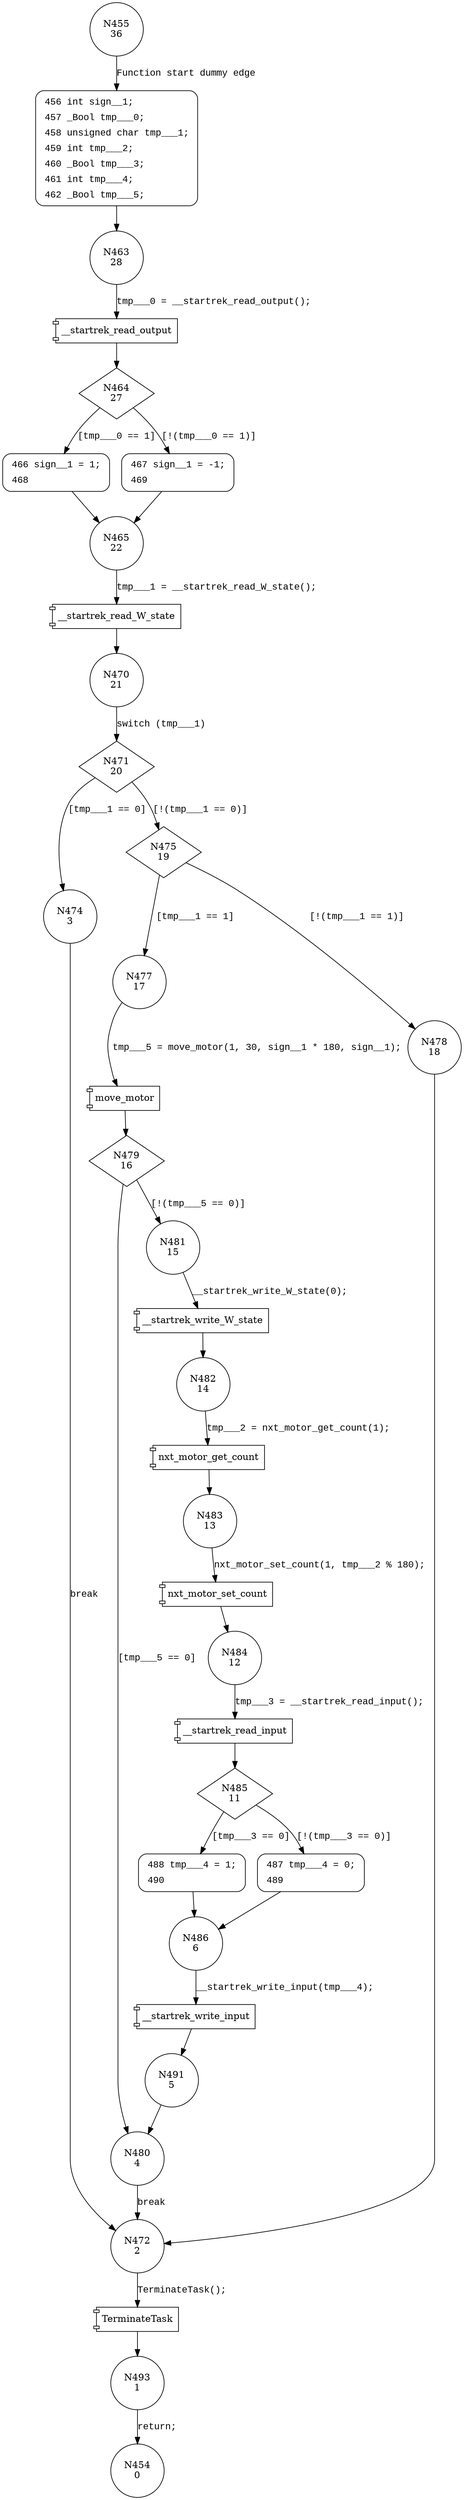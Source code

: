digraph Writer {
455 [shape="circle" label="N455\n36"]
456 [shape="circle" label="N456\n35"]
463 [shape="circle" label="N463\n28"]
464 [shape="diamond" label="N464\n27"]
466 [shape="circle" label="N466\n24"]
467 [shape="circle" label="N467\n26"]
465 [shape="circle" label="N465\n22"]
470 [shape="circle" label="N470\n21"]
471 [shape="diamond" label="N471\n20"]
474 [shape="circle" label="N474\n3"]
475 [shape="diamond" label="N475\n19"]
477 [shape="circle" label="N477\n17"]
478 [shape="circle" label="N478\n18"]
472 [shape="circle" label="N472\n2"]
493 [shape="circle" label="N493\n1"]
479 [shape="diamond" label="N479\n16"]
480 [shape="circle" label="N480\n4"]
481 [shape="circle" label="N481\n15"]
482 [shape="circle" label="N482\n14"]
483 [shape="circle" label="N483\n13"]
484 [shape="circle" label="N484\n12"]
485 [shape="diamond" label="N485\n11"]
488 [shape="circle" label="N488\n8"]
487 [shape="circle" label="N487\n10"]
486 [shape="circle" label="N486\n6"]
491 [shape="circle" label="N491\n5"]
454 [shape="circle" label="N454\n0"]
456 [style="filled,bold" penwidth="1" fillcolor="white" fontname="Courier New" shape="Mrecord" label=<<table border="0" cellborder="0" cellpadding="3" bgcolor="white"><tr><td align="right">456</td><td align="left">int sign__1;</td></tr><tr><td align="right">457</td><td align="left">_Bool tmp___0;</td></tr><tr><td align="right">458</td><td align="left">unsigned char tmp___1;</td></tr><tr><td align="right">459</td><td align="left">int tmp___2;</td></tr><tr><td align="right">460</td><td align="left">_Bool tmp___3;</td></tr><tr><td align="right">461</td><td align="left">int tmp___4;</td></tr><tr><td align="right">462</td><td align="left">_Bool tmp___5;</td></tr></table>>]
456 -> 463[label=""]
467 [style="filled,bold" penwidth="1" fillcolor="white" fontname="Courier New" shape="Mrecord" label=<<table border="0" cellborder="0" cellpadding="3" bgcolor="white"><tr><td align="right">467</td><td align="left">sign__1 = -1;</td></tr><tr><td align="right">469</td><td align="left"></td></tr></table>>]
467 -> 465[label=""]
487 [style="filled,bold" penwidth="1" fillcolor="white" fontname="Courier New" shape="Mrecord" label=<<table border="0" cellborder="0" cellpadding="3" bgcolor="white"><tr><td align="right">487</td><td align="left">tmp___4 = 0;</td></tr><tr><td align="right">489</td><td align="left"></td></tr></table>>]
487 -> 486[label=""]
488 [style="filled,bold" penwidth="1" fillcolor="white" fontname="Courier New" shape="Mrecord" label=<<table border="0" cellborder="0" cellpadding="3" bgcolor="white"><tr><td align="right">488</td><td align="left">tmp___4 = 1;</td></tr><tr><td align="right">490</td><td align="left"></td></tr></table>>]
488 -> 486[label=""]
466 [style="filled,bold" penwidth="1" fillcolor="white" fontname="Courier New" shape="Mrecord" label=<<table border="0" cellborder="0" cellpadding="3" bgcolor="white"><tr><td align="right">466</td><td align="left">sign__1 = 1;</td></tr><tr><td align="right">468</td><td align="left"></td></tr></table>>]
466 -> 465[label=""]
455 -> 456 [label="Function start dummy edge" fontname="Courier New"]
100372 [shape="component" label="__startrek_read_output"]
463 -> 100372 [label="tmp___0 = __startrek_read_output();" fontname="Courier New"]
100372 -> 464 [label="" fontname="Courier New"]
464 -> 466 [label="[tmp___0 == 1]" fontname="Courier New"]
464 -> 467 [label="[!(tmp___0 == 1)]" fontname="Courier New"]
100373 [shape="component" label="__startrek_read_W_state"]
465 -> 100373 [label="tmp___1 = __startrek_read_W_state();" fontname="Courier New"]
100373 -> 470 [label="" fontname="Courier New"]
471 -> 474 [label="[tmp___1 == 0]" fontname="Courier New"]
471 -> 475 [label="[!(tmp___1 == 0)]" fontname="Courier New"]
475 -> 477 [label="[tmp___1 == 1]" fontname="Courier New"]
475 -> 478 [label="[!(tmp___1 == 1)]" fontname="Courier New"]
100374 [shape="component" label="TerminateTask"]
472 -> 100374 [label="TerminateTask();" fontname="Courier New"]
100374 -> 493 [label="" fontname="Courier New"]
100375 [shape="component" label="move_motor"]
477 -> 100375 [label="tmp___5 = move_motor(1, 30, sign__1 * 180, sign__1);" fontname="Courier New"]
100375 -> 479 [label="" fontname="Courier New"]
479 -> 480 [label="[tmp___5 == 0]" fontname="Courier New"]
479 -> 481 [label="[!(tmp___5 == 0)]" fontname="Courier New"]
100376 [shape="component" label="__startrek_write_W_state"]
481 -> 100376 [label="__startrek_write_W_state(0);" fontname="Courier New"]
100376 -> 482 [label="" fontname="Courier New"]
100377 [shape="component" label="nxt_motor_get_count"]
482 -> 100377 [label="tmp___2 = nxt_motor_get_count(1);" fontname="Courier New"]
100377 -> 483 [label="" fontname="Courier New"]
100378 [shape="component" label="nxt_motor_set_count"]
483 -> 100378 [label="nxt_motor_set_count(1, tmp___2 % 180);" fontname="Courier New"]
100378 -> 484 [label="" fontname="Courier New"]
100379 [shape="component" label="__startrek_read_input"]
484 -> 100379 [label="tmp___3 = __startrek_read_input();" fontname="Courier New"]
100379 -> 485 [label="" fontname="Courier New"]
485 -> 488 [label="[tmp___3 == 0]" fontname="Courier New"]
485 -> 487 [label="[!(tmp___3 == 0)]" fontname="Courier New"]
100380 [shape="component" label="__startrek_write_input"]
486 -> 100380 [label="__startrek_write_input(tmp___4);" fontname="Courier New"]
100380 -> 491 [label="" fontname="Courier New"]
480 -> 472 [label="break" fontname="Courier New"]
474 -> 472 [label="break" fontname="Courier New"]
470 -> 471 [label="switch (tmp___1)" fontname="Courier New"]
478 -> 472 [label="" fontname="Courier New"]
493 -> 454 [label="return;" fontname="Courier New"]
491 -> 480 [label="" fontname="Courier New"]
}